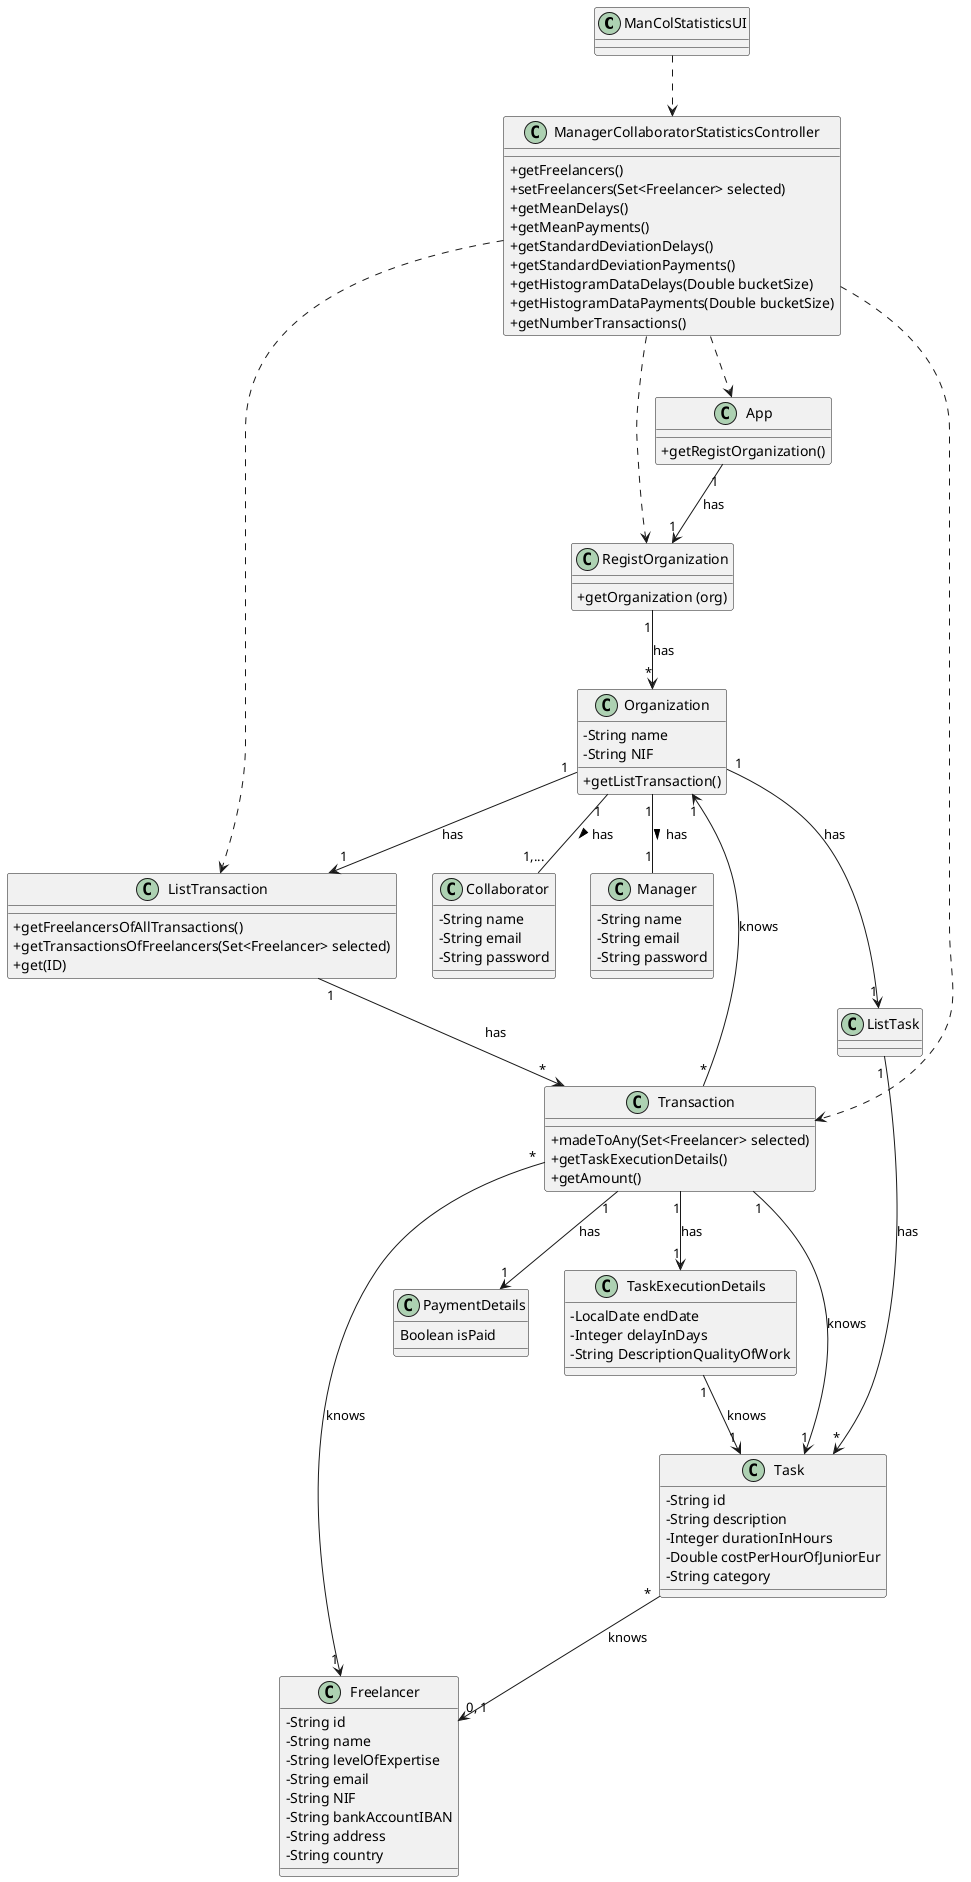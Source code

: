 @startuml CD
skinparam classAttributeIconSize 0
top to bottom direction

class ManColStatisticsUI {

}

class ManagerCollaboratorStatisticsController {
        + getFreelancers()
        + setFreelancers(Set<Freelancer> selected)
        + getMeanDelays()
        + getMeanPayments()
        + getStandardDeviationDelays()
        + getStandardDeviationPayments()
        + getHistogramDataDelays(Double bucketSize)
        + getHistogramDataPayments(Double bucketSize)
        + getNumberTransactions()
}


class App {
        + getRegistOrganization()
}

class RegistOrganization {
        + getOrganization (org)
}

class Organization {
        - String name
        - String NIF
        + getListTransaction()
}

class Collaborator {
        - String name
        - String email
        - String password
}

class Manager {
        - String name
        - String email
        - String password
}

class ListTransaction {
        + getFreelancersOfAllTransactions()
        + getTransactionsOfFreelancers(Set<Freelancer> selected)
        + get(ID)
}

class Transaction {
        + madeToAny(Set<Freelancer> selected)
        + getTaskExecutionDetails()
        + getAmount()
}


class Task {
        - String id
        - String description
        - Integer durationInHours
        - Double costPerHourOfJuniorEur
        - String category
}

class TaskExecutionDetails {
        - LocalDate endDate
        - Integer delayInDays
        - String DescriptionQualityOfWork
}

class Freelancer {
        - String id
        - String name
        - String levelOfExpertise
        - String email
        - String NIF
        - String bankAccountIBAN
        - String address
        - String country
}

class PaymentDetails {
        Boolean isPaid
}

ManColStatisticsUI ..> ManagerCollaboratorStatisticsController
ManagerCollaboratorStatisticsController ..> App
ManagerCollaboratorStatisticsController ..> ListTransaction
ManagerCollaboratorStatisticsController ..> RegistOrganization
ManagerCollaboratorStatisticsController ..> Transaction

App                          "1" --> "1"      RegistOrganization        : has
RegistOrganization           "1" --> "*"      Organization              : has
Organization                 "1" -- "1,..."   Collaborator              : has >
Organization                 "1" -- "1"       Manager                   : has >
Organization                 "1" --> "1"      ListTask                  : has
Organization                 "1" --> "1"      ListTransaction           : has
ListTransaction              "1" --> "*"      Transaction               : has
Transaction                  "1" --> "1"      Task                      : knows
Transaction                  "*" --> "1"      Freelancer                : knows
Transaction                  "*" --> "1"      Organization              : knows
Transaction                  "1" --> "1"      TaskExecutionDetails      : has
Transaction                  "1" --> "1"      PaymentDetails            : has
TaskExecutionDetails         "1" --> "1"      Task                      : knows
ListTask                     "1" --> "*"      Task                      : has
Task                         "*" --> "0, 1"   Freelancer                : knows


@enduml